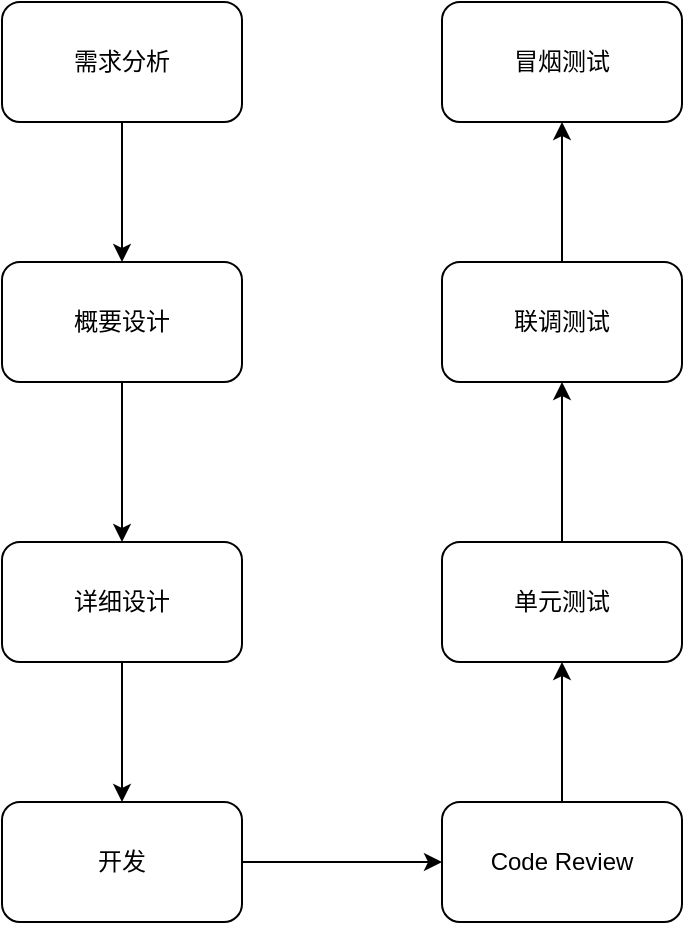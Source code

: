 <mxfile version="20.5.3" type="github">
  <diagram id="C5RBs43oDa-KdzZeNtuy" name="Page-1">
    <mxGraphModel dx="1038" dy="539" grid="1" gridSize="10" guides="1" tooltips="1" connect="1" arrows="1" fold="1" page="1" pageScale="1" pageWidth="827" pageHeight="1169" math="0" shadow="0">
      <root>
        <mxCell id="WIyWlLk6GJQsqaUBKTNV-0" />
        <mxCell id="WIyWlLk6GJQsqaUBKTNV-1" parent="WIyWlLk6GJQsqaUBKTNV-0" />
        <mxCell id="yzVQMkXyz4OhVt_RCOvv-2" style="edgeStyle=orthogonalEdgeStyle;rounded=0;orthogonalLoop=1;jettySize=auto;html=1;entryX=0.5;entryY=0;entryDx=0;entryDy=0;" edge="1" parent="WIyWlLk6GJQsqaUBKTNV-1" source="yzVQMkXyz4OhVt_RCOvv-0" target="yzVQMkXyz4OhVt_RCOvv-1">
          <mxGeometry relative="1" as="geometry" />
        </mxCell>
        <mxCell id="yzVQMkXyz4OhVt_RCOvv-0" value="需求分析" style="rounded=1;whiteSpace=wrap;html=1;" vertex="1" parent="WIyWlLk6GJQsqaUBKTNV-1">
          <mxGeometry x="240" y="60" width="120" height="60" as="geometry" />
        </mxCell>
        <mxCell id="yzVQMkXyz4OhVt_RCOvv-4" style="edgeStyle=orthogonalEdgeStyle;rounded=0;orthogonalLoop=1;jettySize=auto;html=1;entryX=0.5;entryY=0;entryDx=0;entryDy=0;" edge="1" parent="WIyWlLk6GJQsqaUBKTNV-1" source="yzVQMkXyz4OhVt_RCOvv-1" target="yzVQMkXyz4OhVt_RCOvv-3">
          <mxGeometry relative="1" as="geometry" />
        </mxCell>
        <mxCell id="yzVQMkXyz4OhVt_RCOvv-1" value="概要设计" style="rounded=1;whiteSpace=wrap;html=1;" vertex="1" parent="WIyWlLk6GJQsqaUBKTNV-1">
          <mxGeometry x="240" y="190" width="120" height="60" as="geometry" />
        </mxCell>
        <mxCell id="yzVQMkXyz4OhVt_RCOvv-6" style="edgeStyle=orthogonalEdgeStyle;rounded=0;orthogonalLoop=1;jettySize=auto;html=1;entryX=0.5;entryY=0;entryDx=0;entryDy=0;" edge="1" parent="WIyWlLk6GJQsqaUBKTNV-1" source="yzVQMkXyz4OhVt_RCOvv-3" target="yzVQMkXyz4OhVt_RCOvv-5">
          <mxGeometry relative="1" as="geometry" />
        </mxCell>
        <mxCell id="yzVQMkXyz4OhVt_RCOvv-3" value="详细设计" style="rounded=1;whiteSpace=wrap;html=1;" vertex="1" parent="WIyWlLk6GJQsqaUBKTNV-1">
          <mxGeometry x="240" y="330" width="120" height="60" as="geometry" />
        </mxCell>
        <mxCell id="yzVQMkXyz4OhVt_RCOvv-8" style="edgeStyle=orthogonalEdgeStyle;rounded=0;orthogonalLoop=1;jettySize=auto;html=1;entryX=0;entryY=0.5;entryDx=0;entryDy=0;" edge="1" parent="WIyWlLk6GJQsqaUBKTNV-1" source="yzVQMkXyz4OhVt_RCOvv-5" target="yzVQMkXyz4OhVt_RCOvv-7">
          <mxGeometry relative="1" as="geometry" />
        </mxCell>
        <mxCell id="yzVQMkXyz4OhVt_RCOvv-5" value="开发" style="rounded=1;whiteSpace=wrap;html=1;" vertex="1" parent="WIyWlLk6GJQsqaUBKTNV-1">
          <mxGeometry x="240" y="460" width="120" height="60" as="geometry" />
        </mxCell>
        <mxCell id="yzVQMkXyz4OhVt_RCOvv-10" style="edgeStyle=orthogonalEdgeStyle;rounded=0;orthogonalLoop=1;jettySize=auto;html=1;entryX=0.5;entryY=1;entryDx=0;entryDy=0;" edge="1" parent="WIyWlLk6GJQsqaUBKTNV-1" source="yzVQMkXyz4OhVt_RCOvv-7" target="yzVQMkXyz4OhVt_RCOvv-9">
          <mxGeometry relative="1" as="geometry" />
        </mxCell>
        <mxCell id="yzVQMkXyz4OhVt_RCOvv-7" value="Code Review" style="rounded=1;whiteSpace=wrap;html=1;" vertex="1" parent="WIyWlLk6GJQsqaUBKTNV-1">
          <mxGeometry x="460" y="460" width="120" height="60" as="geometry" />
        </mxCell>
        <mxCell id="yzVQMkXyz4OhVt_RCOvv-12" style="edgeStyle=orthogonalEdgeStyle;rounded=0;orthogonalLoop=1;jettySize=auto;html=1;entryX=0.5;entryY=1;entryDx=0;entryDy=0;" edge="1" parent="WIyWlLk6GJQsqaUBKTNV-1" source="yzVQMkXyz4OhVt_RCOvv-9" target="yzVQMkXyz4OhVt_RCOvv-11">
          <mxGeometry relative="1" as="geometry" />
        </mxCell>
        <mxCell id="yzVQMkXyz4OhVt_RCOvv-9" value="单元测试" style="rounded=1;whiteSpace=wrap;html=1;" vertex="1" parent="WIyWlLk6GJQsqaUBKTNV-1">
          <mxGeometry x="460" y="330" width="120" height="60" as="geometry" />
        </mxCell>
        <mxCell id="yzVQMkXyz4OhVt_RCOvv-14" style="edgeStyle=orthogonalEdgeStyle;rounded=0;orthogonalLoop=1;jettySize=auto;html=1;" edge="1" parent="WIyWlLk6GJQsqaUBKTNV-1" source="yzVQMkXyz4OhVt_RCOvv-11" target="yzVQMkXyz4OhVt_RCOvv-13">
          <mxGeometry relative="1" as="geometry" />
        </mxCell>
        <mxCell id="yzVQMkXyz4OhVt_RCOvv-11" value="联调测试" style="rounded=1;whiteSpace=wrap;html=1;" vertex="1" parent="WIyWlLk6GJQsqaUBKTNV-1">
          <mxGeometry x="460" y="190" width="120" height="60" as="geometry" />
        </mxCell>
        <mxCell id="yzVQMkXyz4OhVt_RCOvv-13" value="冒烟测试" style="rounded=1;whiteSpace=wrap;html=1;" vertex="1" parent="WIyWlLk6GJQsqaUBKTNV-1">
          <mxGeometry x="460" y="60" width="120" height="60" as="geometry" />
        </mxCell>
      </root>
    </mxGraphModel>
  </diagram>
</mxfile>

